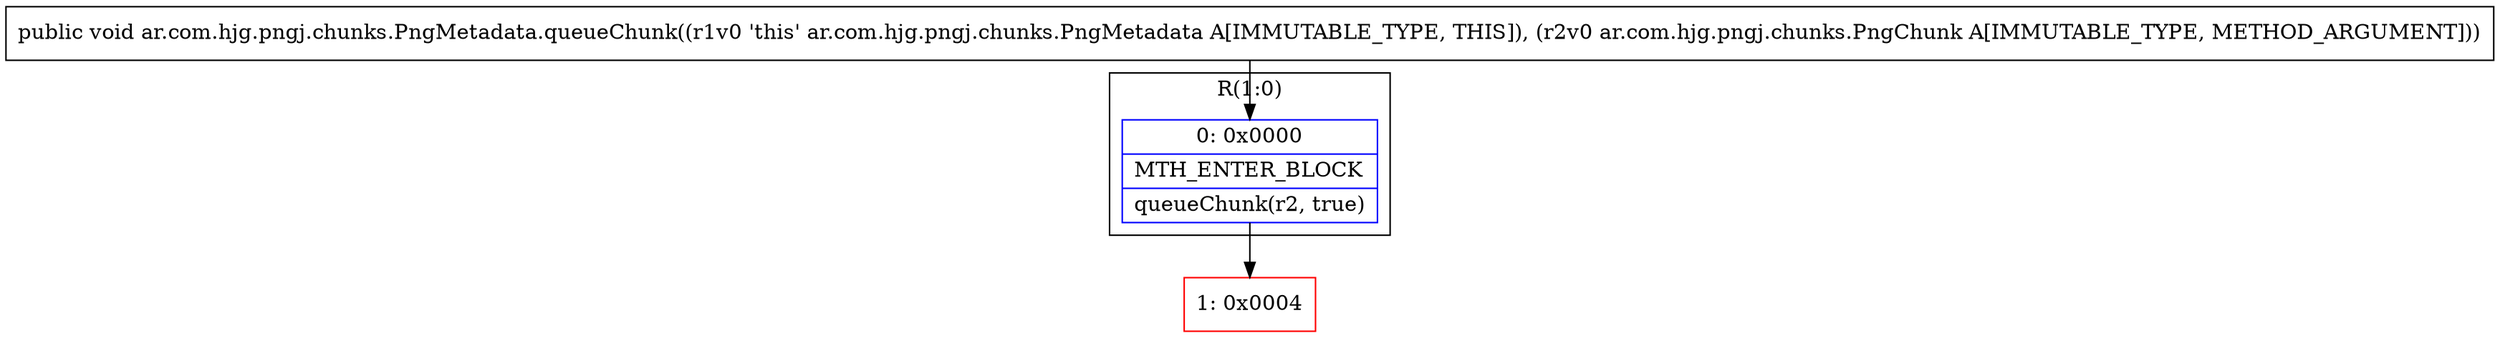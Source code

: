 digraph "CFG forar.com.hjg.pngj.chunks.PngMetadata.queueChunk(Lar\/com\/hjg\/pngj\/chunks\/PngChunk;)V" {
subgraph cluster_Region_1558220142 {
label = "R(1:0)";
node [shape=record,color=blue];
Node_0 [shape=record,label="{0\:\ 0x0000|MTH_ENTER_BLOCK\l|queueChunk(r2, true)\l}"];
}
Node_1 [shape=record,color=red,label="{1\:\ 0x0004}"];
MethodNode[shape=record,label="{public void ar.com.hjg.pngj.chunks.PngMetadata.queueChunk((r1v0 'this' ar.com.hjg.pngj.chunks.PngMetadata A[IMMUTABLE_TYPE, THIS]), (r2v0 ar.com.hjg.pngj.chunks.PngChunk A[IMMUTABLE_TYPE, METHOD_ARGUMENT])) }"];
MethodNode -> Node_0;
Node_0 -> Node_1;
}

